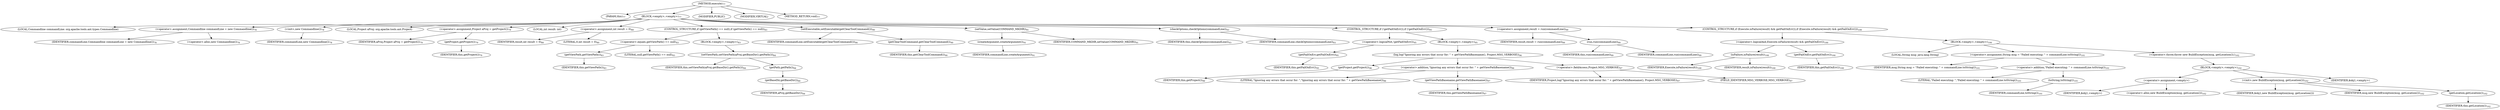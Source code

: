 digraph "execute" {  
"49" [label = <(METHOD,execute)<SUB>77</SUB>> ]
"6" [label = <(PARAM,this)<SUB>77</SUB>> ]
"50" [label = <(BLOCK,&lt;empty&gt;,&lt;empty&gt;)<SUB>77</SUB>> ]
"4" [label = <(LOCAL,Commandline commandLine: org.apache.tools.ant.types.Commandline)> ]
"51" [label = <(&lt;operator&gt;.assignment,Commandline commandLine = new Commandline())<SUB>78</SUB>> ]
"52" [label = <(IDENTIFIER,commandLine,Commandline commandLine = new Commandline())<SUB>78</SUB>> ]
"53" [label = <(&lt;operator&gt;.alloc,new Commandline())<SUB>78</SUB>> ]
"54" [label = <(&lt;init&gt;,new Commandline())<SUB>78</SUB>> ]
"3" [label = <(IDENTIFIER,commandLine,new Commandline())<SUB>78</SUB>> ]
"55" [label = <(LOCAL,Project aProj: org.apache.tools.ant.Project)> ]
"56" [label = <(&lt;operator&gt;.assignment,Project aProj = getProject())<SUB>79</SUB>> ]
"57" [label = <(IDENTIFIER,aProj,Project aProj = getProject())<SUB>79</SUB>> ]
"58" [label = <(getProject,getProject())<SUB>79</SUB>> ]
"5" [label = <(IDENTIFIER,this,getProject())<SUB>79</SUB>> ]
"59" [label = <(LOCAL,int result: int)> ]
"60" [label = <(&lt;operator&gt;.assignment,int result = 0)<SUB>80</SUB>> ]
"61" [label = <(IDENTIFIER,result,int result = 0)<SUB>80</SUB>> ]
"62" [label = <(LITERAL,0,int result = 0)<SUB>80</SUB>> ]
"63" [label = <(CONTROL_STRUCTURE,if (getViewPath() == null),if (getViewPath() == null))<SUB>83</SUB>> ]
"64" [label = <(&lt;operator&gt;.equals,getViewPath() == null)<SUB>83</SUB>> ]
"65" [label = <(getViewPath,getViewPath())<SUB>83</SUB>> ]
"7" [label = <(IDENTIFIER,this,getViewPath())<SUB>83</SUB>> ]
"66" [label = <(LITERAL,null,getViewPath() == null)<SUB>83</SUB>> ]
"67" [label = <(BLOCK,&lt;empty&gt;,&lt;empty&gt;)<SUB>83</SUB>> ]
"68" [label = <(setViewPath,setViewPath(aProj.getBaseDir().getPath()))<SUB>84</SUB>> ]
"8" [label = <(IDENTIFIER,this,setViewPath(aProj.getBaseDir().getPath()))<SUB>84</SUB>> ]
"69" [label = <(getPath,getPath())<SUB>84</SUB>> ]
"70" [label = <(getBaseDir,getBaseDir())<SUB>84</SUB>> ]
"71" [label = <(IDENTIFIER,aProj,getBaseDir())<SUB>84</SUB>> ]
"72" [label = <(setExecutable,setExecutable(getClearToolCommand()))<SUB>90</SUB>> ]
"73" [label = <(IDENTIFIER,commandLine,setExecutable(getClearToolCommand()))<SUB>90</SUB>> ]
"74" [label = <(getClearToolCommand,getClearToolCommand())<SUB>90</SUB>> ]
"9" [label = <(IDENTIFIER,this,getClearToolCommand())<SUB>90</SUB>> ]
"75" [label = <(setValue,setValue(COMMAND_MKDIR))<SUB>91</SUB>> ]
"76" [label = <(createArgument,createArgument())<SUB>91</SUB>> ]
"77" [label = <(IDENTIFIER,commandLine,createArgument())<SUB>91</SUB>> ]
"78" [label = <(IDENTIFIER,COMMAND_MKDIR,setValue(COMMAND_MKDIR))<SUB>91</SUB>> ]
"79" [label = <(checkOptions,checkOptions(commandLine))<SUB>93</SUB>> ]
"10" [label = <(IDENTIFIER,this,checkOptions(commandLine))<SUB>93</SUB>> ]
"80" [label = <(IDENTIFIER,commandLine,checkOptions(commandLine))<SUB>93</SUB>> ]
"81" [label = <(CONTROL_STRUCTURE,if (!getFailOnErr()),if (!getFailOnErr()))<SUB>95</SUB>> ]
"82" [label = <(&lt;operator&gt;.logicalNot,!getFailOnErr())<SUB>95</SUB>> ]
"83" [label = <(getFailOnErr,getFailOnErr())<SUB>95</SUB>> ]
"11" [label = <(IDENTIFIER,this,getFailOnErr())<SUB>95</SUB>> ]
"84" [label = <(BLOCK,&lt;empty&gt;,&lt;empty&gt;)<SUB>95</SUB>> ]
"85" [label = <(log,log(&quot;Ignoring any errors that occur for: &quot; + getViewPathBasename(), Project.MSG_VERBOSE))<SUB>96</SUB>> ]
"86" [label = <(getProject,getProject())<SUB>96</SUB>> ]
"13" [label = <(IDENTIFIER,this,getProject())<SUB>96</SUB>> ]
"87" [label = <(&lt;operator&gt;.addition,&quot;Ignoring any errors that occur for: &quot; + getViewPathBasename())<SUB>96</SUB>> ]
"88" [label = <(LITERAL,&quot;Ignoring any errors that occur for: &quot;,&quot;Ignoring any errors that occur for: &quot; + getViewPathBasename())<SUB>96</SUB>> ]
"89" [label = <(getViewPathBasename,getViewPathBasename())<SUB>97</SUB>> ]
"12" [label = <(IDENTIFIER,this,getViewPathBasename())<SUB>97</SUB>> ]
"90" [label = <(&lt;operator&gt;.fieldAccess,Project.MSG_VERBOSE)<SUB>97</SUB>> ]
"91" [label = <(IDENTIFIER,Project,log(&quot;Ignoring any errors that occur for: &quot; + getViewPathBasename(), Project.MSG_VERBOSE))<SUB>97</SUB>> ]
"92" [label = <(FIELD_IDENTIFIER,MSG_VERBOSE,MSG_VERBOSE)<SUB>97</SUB>> ]
"93" [label = <(&lt;operator&gt;.assignment,result = run(commandLine))<SUB>99</SUB>> ]
"94" [label = <(IDENTIFIER,result,result = run(commandLine))<SUB>99</SUB>> ]
"95" [label = <(run,run(commandLine))<SUB>99</SUB>> ]
"14" [label = <(IDENTIFIER,this,run(commandLine))<SUB>99</SUB>> ]
"96" [label = <(IDENTIFIER,commandLine,run(commandLine))<SUB>99</SUB>> ]
"97" [label = <(CONTROL_STRUCTURE,if (Execute.isFailure(result) &amp;&amp; getFailOnErr()),if (Execute.isFailure(result) &amp;&amp; getFailOnErr()))<SUB>100</SUB>> ]
"98" [label = <(&lt;operator&gt;.logicalAnd,Execute.isFailure(result) &amp;&amp; getFailOnErr())<SUB>100</SUB>> ]
"99" [label = <(isFailure,isFailure(result))<SUB>100</SUB>> ]
"100" [label = <(IDENTIFIER,Execute,isFailure(result))<SUB>100</SUB>> ]
"101" [label = <(IDENTIFIER,result,isFailure(result))<SUB>100</SUB>> ]
"102" [label = <(getFailOnErr,getFailOnErr())<SUB>100</SUB>> ]
"15" [label = <(IDENTIFIER,this,getFailOnErr())<SUB>100</SUB>> ]
"103" [label = <(BLOCK,&lt;empty&gt;,&lt;empty&gt;)<SUB>100</SUB>> ]
"104" [label = <(LOCAL,String msg: java.lang.String)> ]
"105" [label = <(&lt;operator&gt;.assignment,String msg = &quot;Failed executing: &quot; + commandLine.toString())<SUB>101</SUB>> ]
"106" [label = <(IDENTIFIER,msg,String msg = &quot;Failed executing: &quot; + commandLine.toString())<SUB>101</SUB>> ]
"107" [label = <(&lt;operator&gt;.addition,&quot;Failed executing: &quot; + commandLine.toString())<SUB>101</SUB>> ]
"108" [label = <(LITERAL,&quot;Failed executing: &quot;,&quot;Failed executing: &quot; + commandLine.toString())<SUB>101</SUB>> ]
"109" [label = <(toString,toString())<SUB>101</SUB>> ]
"110" [label = <(IDENTIFIER,commandLine,toString())<SUB>101</SUB>> ]
"111" [label = <(&lt;operator&gt;.throw,throw new BuildException(msg, getLocation());)<SUB>102</SUB>> ]
"112" [label = <(BLOCK,&lt;empty&gt;,&lt;empty&gt;)<SUB>102</SUB>> ]
"113" [label = <(&lt;operator&gt;.assignment,&lt;empty&gt;)> ]
"114" [label = <(IDENTIFIER,$obj1,&lt;empty&gt;)> ]
"115" [label = <(&lt;operator&gt;.alloc,new BuildException(msg, getLocation()))<SUB>102</SUB>> ]
"116" [label = <(&lt;init&gt;,new BuildException(msg, getLocation()))<SUB>102</SUB>> ]
"117" [label = <(IDENTIFIER,$obj1,new BuildException(msg, getLocation()))> ]
"118" [label = <(IDENTIFIER,msg,new BuildException(msg, getLocation()))<SUB>102</SUB>> ]
"119" [label = <(getLocation,getLocation())<SUB>102</SUB>> ]
"16" [label = <(IDENTIFIER,this,getLocation())<SUB>102</SUB>> ]
"120" [label = <(IDENTIFIER,$obj1,&lt;empty&gt;)> ]
"121" [label = <(MODIFIER,PUBLIC)> ]
"122" [label = <(MODIFIER,VIRTUAL)> ]
"123" [label = <(METHOD_RETURN,void)<SUB>77</SUB>> ]
  "49" -> "6" 
  "49" -> "50" 
  "49" -> "121" 
  "49" -> "122" 
  "49" -> "123" 
  "50" -> "4" 
  "50" -> "51" 
  "50" -> "54" 
  "50" -> "55" 
  "50" -> "56" 
  "50" -> "59" 
  "50" -> "60" 
  "50" -> "63" 
  "50" -> "72" 
  "50" -> "75" 
  "50" -> "79" 
  "50" -> "81" 
  "50" -> "93" 
  "50" -> "97" 
  "51" -> "52" 
  "51" -> "53" 
  "54" -> "3" 
  "56" -> "57" 
  "56" -> "58" 
  "58" -> "5" 
  "60" -> "61" 
  "60" -> "62" 
  "63" -> "64" 
  "63" -> "67" 
  "64" -> "65" 
  "64" -> "66" 
  "65" -> "7" 
  "67" -> "68" 
  "68" -> "8" 
  "68" -> "69" 
  "69" -> "70" 
  "70" -> "71" 
  "72" -> "73" 
  "72" -> "74" 
  "74" -> "9" 
  "75" -> "76" 
  "75" -> "78" 
  "76" -> "77" 
  "79" -> "10" 
  "79" -> "80" 
  "81" -> "82" 
  "81" -> "84" 
  "82" -> "83" 
  "83" -> "11" 
  "84" -> "85" 
  "85" -> "86" 
  "85" -> "87" 
  "85" -> "90" 
  "86" -> "13" 
  "87" -> "88" 
  "87" -> "89" 
  "89" -> "12" 
  "90" -> "91" 
  "90" -> "92" 
  "93" -> "94" 
  "93" -> "95" 
  "95" -> "14" 
  "95" -> "96" 
  "97" -> "98" 
  "97" -> "103" 
  "98" -> "99" 
  "98" -> "102" 
  "99" -> "100" 
  "99" -> "101" 
  "102" -> "15" 
  "103" -> "104" 
  "103" -> "105" 
  "103" -> "111" 
  "105" -> "106" 
  "105" -> "107" 
  "107" -> "108" 
  "107" -> "109" 
  "109" -> "110" 
  "111" -> "112" 
  "112" -> "113" 
  "112" -> "116" 
  "112" -> "120" 
  "113" -> "114" 
  "113" -> "115" 
  "116" -> "117" 
  "116" -> "118" 
  "116" -> "119" 
  "119" -> "16" 
}
